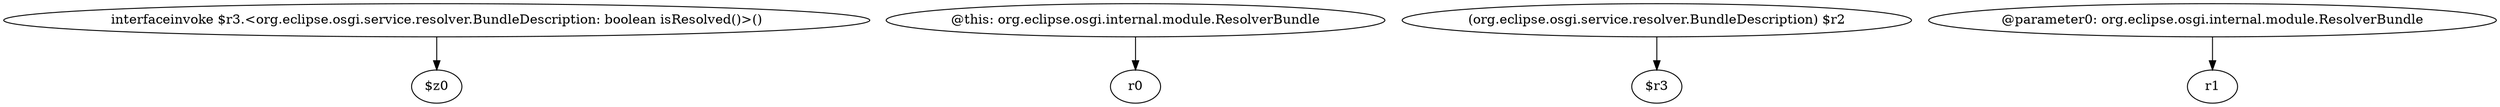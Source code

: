digraph g {
0[label="interfaceinvoke $r3.<org.eclipse.osgi.service.resolver.BundleDescription: boolean isResolved()>()"]
1[label="$z0"]
0->1[label=""]
2[label="@this: org.eclipse.osgi.internal.module.ResolverBundle"]
3[label="r0"]
2->3[label=""]
4[label="(org.eclipse.osgi.service.resolver.BundleDescription) $r2"]
5[label="$r3"]
4->5[label=""]
6[label="@parameter0: org.eclipse.osgi.internal.module.ResolverBundle"]
7[label="r1"]
6->7[label=""]
}